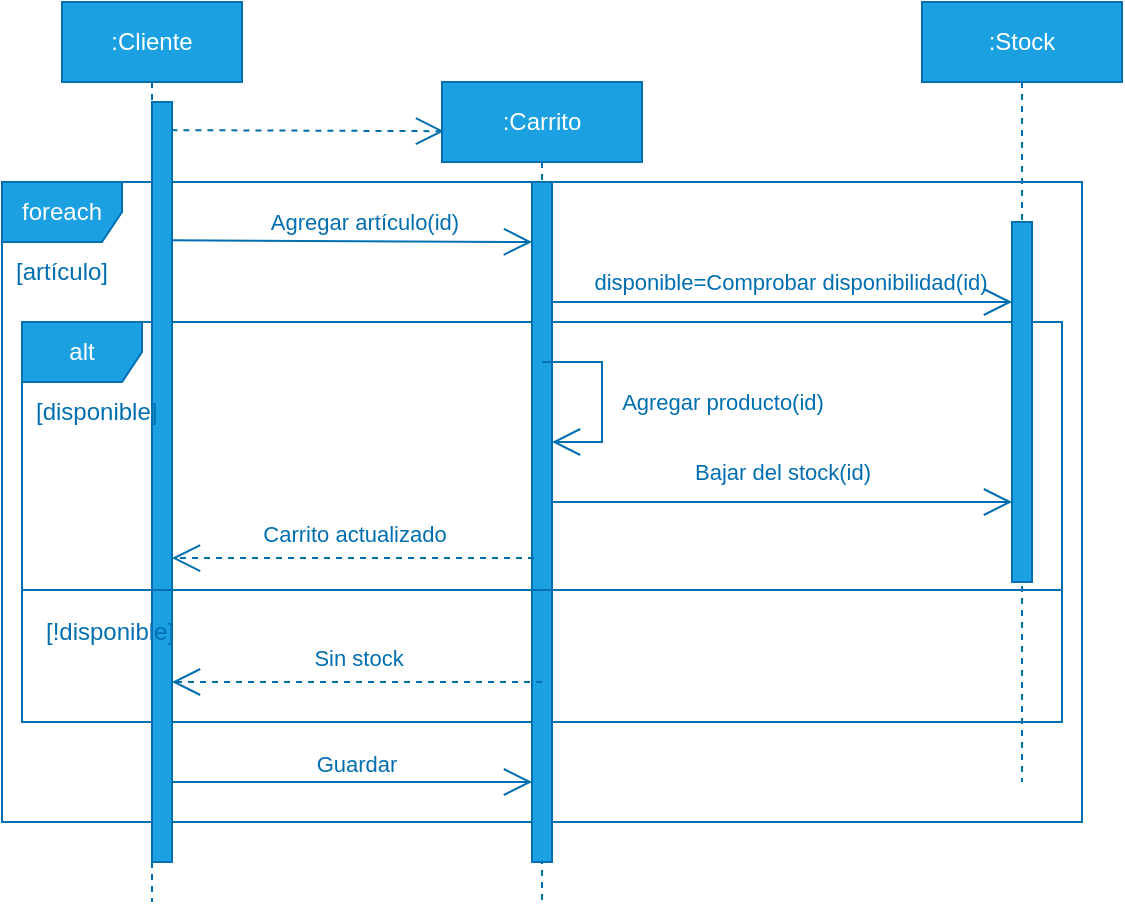 <mxfile>
    <diagram id="MJYxTz9zbZZzLRWRzxXT" name="Page-1">
        <mxGraphModel dx="640" dy="540" grid="1" gridSize="10" guides="1" tooltips="1" connect="1" arrows="1" fold="1" page="1" pageScale="1" pageWidth="850" pageHeight="1100" math="0" shadow="0">
            <root>
                <mxCell id="0"/>
                <mxCell id="1" parent="0"/>
                <mxCell id="35" value="foreach" style="shape=umlFrame;whiteSpace=wrap;html=1;fillColor=#1ba1e2;fontColor=#ffffff;strokeColor=#006EAF;" vertex="1" parent="1">
                    <mxGeometry x="20" y="170" width="540" height="320" as="geometry"/>
                </mxCell>
                <mxCell id="20" value=":Cliente" style="shape=umlLifeline;perimeter=lifelinePerimeter;whiteSpace=wrap;html=1;container=1;collapsible=0;recursiveResize=0;outlineConnect=0;fillColor=#1ba1e2;fontColor=#ffffff;strokeColor=#006EAF;" vertex="1" parent="1">
                    <mxGeometry x="50" y="80" width="90" height="450" as="geometry"/>
                </mxCell>
                <mxCell id="36" value="alt" style="shape=umlFrame;whiteSpace=wrap;html=1;fillColor=#1ba1e2;fontColor=#ffffff;strokeColor=#006EAF;" vertex="1" parent="20">
                    <mxGeometry x="-20" y="160" width="520" height="200" as="geometry"/>
                </mxCell>
                <mxCell id="21" value="" style="html=1;points=[];perimeter=orthogonalPerimeter;fillColor=#1ba1e2;fontColor=#ffffff;strokeColor=#006EAF;" vertex="1" parent="20">
                    <mxGeometry x="45" y="50" width="10" height="380" as="geometry"/>
                </mxCell>
                <mxCell id="41" value="[disponible]" style="text;html=1;strokeColor=none;fillColor=none;align=left;verticalAlign=middle;whiteSpace=wrap;rounded=0;fontColor=#006EAF;labelBackgroundColor=none;" vertex="1" parent="20">
                    <mxGeometry x="-15" y="190" width="60" height="30" as="geometry"/>
                </mxCell>
                <mxCell id="42" value="[!disponible]" style="text;html=1;strokeColor=none;fillColor=none;align=left;verticalAlign=middle;whiteSpace=wrap;rounded=0;fontColor=#006EAF;labelBackgroundColor=none;" vertex="1" parent="20">
                    <mxGeometry x="-10" y="300" width="50" height="30" as="geometry"/>
                </mxCell>
                <mxCell id="22" value=":Carrito" style="shape=umlLifeline;perimeter=lifelinePerimeter;whiteSpace=wrap;html=1;container=1;collapsible=0;recursiveResize=0;outlineConnect=0;fillColor=#1ba1e2;fontColor=#ffffff;strokeColor=#006EAF;" vertex="1" parent="1">
                    <mxGeometry x="240" y="120" width="100" height="410" as="geometry"/>
                </mxCell>
                <mxCell id="23" value="" style="html=1;points=[];perimeter=orthogonalPerimeter;fillColor=#1ba1e2;fontColor=#ffffff;strokeColor=#006EAF;" vertex="1" parent="22">
                    <mxGeometry x="45" y="50" width="10" height="340" as="geometry"/>
                </mxCell>
                <mxCell id="24" value="Agregar artículo(id)" style="endArrow=open;endFill=1;endSize=12;html=1;startArrow=none;fillColor=#1ba1e2;strokeColor=#006EAF;fontColor=#006EAF;labelBackgroundColor=none;" edge="1" parent="22" source="23" target="22">
                    <mxGeometry x="NaN" y="175" width="160" relative="1" as="geometry">
                        <mxPoint x="-140" y="80" as="sourcePoint"/>
                        <mxPoint x="11" y="80.0" as="targetPoint"/>
                        <mxPoint x="-89" y="-150" as="offset"/>
                    </mxGeometry>
                </mxCell>
                <mxCell id="25" value="Agregar producto(id)" style="endArrow=open;endFill=1;endSize=12;html=1;rounded=0;fillColor=#1ba1e2;strokeColor=#006EAF;fontColor=#006EAF;labelBackgroundColor=none;" edge="1" parent="22" target="23">
                    <mxGeometry x="0.053" y="60" width="160" relative="1" as="geometry">
                        <mxPoint x="50" y="140" as="sourcePoint"/>
                        <mxPoint x="55" y="200" as="targetPoint"/>
                        <Array as="points">
                            <mxPoint x="80" y="140"/>
                            <mxPoint x="80" y="160"/>
                            <mxPoint x="80" y="180"/>
                        </Array>
                        <mxPoint as="offset"/>
                    </mxGeometry>
                </mxCell>
                <mxCell id="32" value="Bajar del stock(id)" style="endArrow=open;endFill=1;endSize=12;html=1;fillColor=#1ba1e2;strokeColor=#006EAF;fontColor=#006EAF;labelBackgroundColor=none;" edge="1" parent="22" target="27">
                    <mxGeometry y="15" width="160" relative="1" as="geometry">
                        <mxPoint x="55" y="210" as="sourcePoint"/>
                        <mxPoint x="245" y="210" as="targetPoint"/>
                        <mxPoint as="offset"/>
                    </mxGeometry>
                </mxCell>
                <mxCell id="26" value=":Stock" style="shape=umlLifeline;perimeter=lifelinePerimeter;whiteSpace=wrap;html=1;container=1;collapsible=0;recursiveResize=0;outlineConnect=0;fillColor=#1ba1e2;fontColor=#ffffff;strokeColor=#006EAF;" vertex="1" parent="1">
                    <mxGeometry x="480" y="80" width="100" height="390" as="geometry"/>
                </mxCell>
                <mxCell id="27" value="" style="html=1;points=[];perimeter=orthogonalPerimeter;fillColor=#1ba1e2;fontColor=#ffffff;strokeColor=#006EAF;" vertex="1" parent="26">
                    <mxGeometry x="45" y="110" width="10" height="180" as="geometry"/>
                </mxCell>
                <mxCell id="28" value="" style="endArrow=open;endFill=1;endSize=12;html=1;entryX=0.01;entryY=0.06;entryDx=0;entryDy=0;entryPerimeter=0;exitX=0.972;exitY=0.037;exitDx=0;exitDy=0;exitPerimeter=0;fillColor=#1ba1e2;strokeColor=#006EAF;dashed=1;" edge="1" parent="1" source="21" target="22">
                    <mxGeometry width="160" relative="1" as="geometry">
                        <mxPoint x="250" y="280" as="sourcePoint"/>
                        <mxPoint x="410" y="280" as="targetPoint"/>
                    </mxGeometry>
                </mxCell>
                <mxCell id="29" value="disponible=Comprobar disponibilidad(id)" style="endArrow=open;endFill=1;endSize=12;html=1;fillColor=#1ba1e2;strokeColor=#006EAF;fontColor=#006EAF;labelBackgroundColor=none;" edge="1" parent="1" source="23" target="27">
                    <mxGeometry x="0.032" y="10" width="160" relative="1" as="geometry">
                        <mxPoint x="110" y="210" as="sourcePoint"/>
                        <mxPoint x="490" y="230" as="targetPoint"/>
                        <Array as="points">
                            <mxPoint x="320" y="230"/>
                        </Array>
                        <mxPoint as="offset"/>
                    </mxGeometry>
                </mxCell>
                <mxCell id="30" value="" style="endArrow=open;endFill=0;endSize=12;html=1;exitX=0.947;exitY=0.352;exitDx=0;exitDy=0;exitPerimeter=0;startArrow=none;startFill=0;fillColor=#1ba1e2;strokeColor=#006EAF;fontColor=#006EAF;labelBackgroundColor=none;" edge="1" parent="1">
                    <mxGeometry width="160" relative="1" as="geometry">
                        <mxPoint x="104.47" y="199.12" as="sourcePoint"/>
                        <mxPoint x="285" y="200.0" as="targetPoint"/>
                    </mxGeometry>
                </mxCell>
                <mxCell id="33" value="Carrito actualizado" style="endArrow=open;endSize=12;dashed=1;html=1;exitX=0.1;exitY=0.553;exitDx=0;exitDy=0;exitPerimeter=0;fillColor=#1ba1e2;strokeColor=#006EAF;fontColor=#006EAF;labelBackgroundColor=none;" edge="1" parent="1" source="23" target="21">
                    <mxGeometry y="-12" width="160" relative="1" as="geometry">
                        <mxPoint x="200" y="410" as="sourcePoint"/>
                        <mxPoint x="305" y="272" as="targetPoint"/>
                        <mxPoint as="offset"/>
                    </mxGeometry>
                </mxCell>
                <mxCell id="34" value="Guardar" style="endArrow=open;endFill=0;endSize=12;html=1;startArrow=none;startFill=0;fillColor=#1ba1e2;strokeColor=#006EAF;fontColor=#006EAF;labelBackgroundColor=none;" edge="1" parent="1" source="21" target="23">
                    <mxGeometry x="0.022" y="9" width="160" relative="1" as="geometry">
                        <mxPoint x="110" y="429" as="sourcePoint"/>
                        <mxPoint x="286.08" y="429.42" as="targetPoint"/>
                        <mxPoint as="offset"/>
                        <Array as="points">
                            <mxPoint x="130" y="470"/>
                            <mxPoint x="220" y="470"/>
                        </Array>
                    </mxGeometry>
                </mxCell>
                <mxCell id="37" value="" style="line;strokeWidth=1;fillColor=#1ba1e2;align=left;verticalAlign=middle;spacingTop=-1;spacingLeft=3;spacingRight=3;rotatable=0;labelPosition=right;points=[];portConstraint=eastwest;strokeColor=#006EAF;fontColor=#ffffff;" vertex="1" parent="1">
                    <mxGeometry x="30" y="370" width="520" height="8" as="geometry"/>
                </mxCell>
                <mxCell id="39" value="Sin stock" style="endArrow=open;endSize=12;dashed=1;html=1;fillColor=#1ba1e2;strokeColor=#006EAF;fontColor=#006EAF;labelBackgroundColor=none;" edge="1" parent="1" target="21">
                    <mxGeometry y="-12" width="160" relative="1" as="geometry">
                        <mxPoint x="290" y="420" as="sourcePoint"/>
                        <mxPoint x="115" y="368.02" as="targetPoint"/>
                        <mxPoint as="offset"/>
                    </mxGeometry>
                </mxCell>
                <mxCell id="40" value="[artículo]" style="text;html=1;strokeColor=none;fillColor=none;align=center;verticalAlign=middle;whiteSpace=wrap;rounded=0;fontColor=#006EAF;" vertex="1" parent="1">
                    <mxGeometry x="20" y="200" width="60" height="30" as="geometry"/>
                </mxCell>
            </root>
        </mxGraphModel>
    </diagram>
</mxfile>